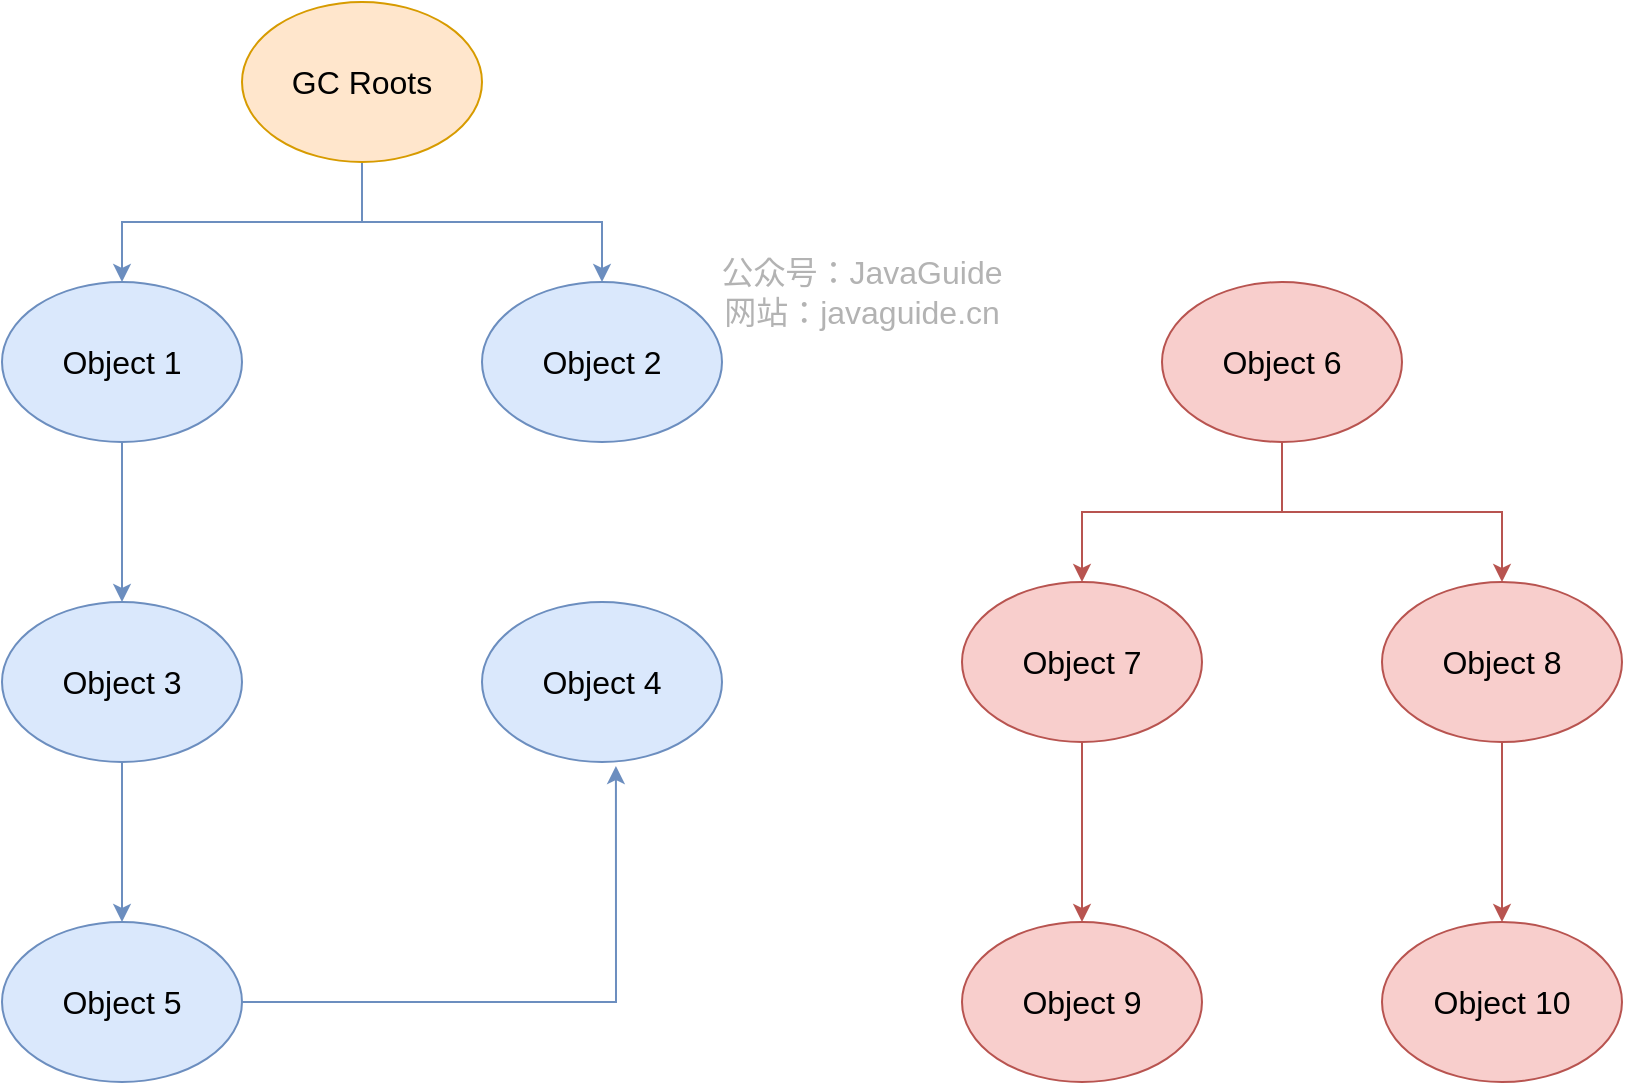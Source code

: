 <mxfile version="13.4.5" type="device"><diagram id="_ucA3QbZEiLBh5pHRP8F" name="Page-1"><mxGraphModel dx="922" dy="831" grid="1" gridSize="10" guides="1" tooltips="1" connect="1" arrows="1" fold="1" page="1" pageScale="1" pageWidth="827" pageHeight="1169" math="0" shadow="0"><root><mxCell id="0"/><mxCell id="1" parent="0"/><mxCell id="XmB_iRhVbJTz12usiJVx-24" style="edgeStyle=orthogonalEdgeStyle;rounded=0;sketch=0;orthogonalLoop=1;jettySize=auto;html=1;strokeWidth=1;strokeColor=#6c8ebf;fillColor=#dae8fc;fontSize=16;" parent="1" source="XmB_iRhVbJTz12usiJVx-1" target="XmB_iRhVbJTz12usiJVx-2" edge="1"><mxGeometry relative="1" as="geometry"/></mxCell><mxCell id="XmB_iRhVbJTz12usiJVx-25" style="edgeStyle=orthogonalEdgeStyle;rounded=0;sketch=0;orthogonalLoop=1;jettySize=auto;html=1;strokeWidth=1;strokeColor=#6c8ebf;fillColor=#dae8fc;fontSize=16;" parent="1" source="XmB_iRhVbJTz12usiJVx-1" target="XmB_iRhVbJTz12usiJVx-3" edge="1"><mxGeometry relative="1" as="geometry"/></mxCell><mxCell id="XmB_iRhVbJTz12usiJVx-1" value="GC Roots" style="ellipse;whiteSpace=wrap;html=1;fontSize=16;fillColor=#ffe6cc;strokeColor=#d79b00;sketch=0;" parent="1" vertex="1"><mxGeometry x="160" y="190" width="120" height="80" as="geometry"/></mxCell><mxCell id="XmB_iRhVbJTz12usiJVx-26" style="edgeStyle=orthogonalEdgeStyle;rounded=0;sketch=0;orthogonalLoop=1;jettySize=auto;html=1;strokeWidth=1;strokeColor=#6c8ebf;fillColor=#dae8fc;fontSize=16;" parent="1" source="XmB_iRhVbJTz12usiJVx-2" target="XmB_iRhVbJTz12usiJVx-4" edge="1"><mxGeometry relative="1" as="geometry"/></mxCell><mxCell id="XmB_iRhVbJTz12usiJVx-2" value="Object 1" style="ellipse;whiteSpace=wrap;html=1;fontSize=16;fillColor=#dae8fc;strokeColor=#6c8ebf;sketch=0;" parent="1" vertex="1"><mxGeometry x="40" y="330" width="120" height="80" as="geometry"/></mxCell><mxCell id="XmB_iRhVbJTz12usiJVx-3" value="Object 2" style="ellipse;whiteSpace=wrap;html=1;fontSize=16;fillColor=#dae8fc;strokeColor=#6c8ebf;sketch=0;" parent="1" vertex="1"><mxGeometry x="280" y="330" width="120" height="80" as="geometry"/></mxCell><mxCell id="XmB_iRhVbJTz12usiJVx-27" style="edgeStyle=orthogonalEdgeStyle;rounded=0;sketch=0;orthogonalLoop=1;jettySize=auto;html=1;strokeWidth=1;strokeColor=#6c8ebf;fillColor=#dae8fc;fontSize=16;" parent="1" source="XmB_iRhVbJTz12usiJVx-4" target="XmB_iRhVbJTz12usiJVx-6" edge="1"><mxGeometry relative="1" as="geometry"/></mxCell><mxCell id="XmB_iRhVbJTz12usiJVx-4" value="Object 3" style="ellipse;whiteSpace=wrap;html=1;fontSize=16;fillColor=#dae8fc;strokeColor=#6c8ebf;sketch=0;" parent="1" vertex="1"><mxGeometry x="40" y="490" width="120" height="80" as="geometry"/></mxCell><mxCell id="XmB_iRhVbJTz12usiJVx-5" value="Object 4" style="ellipse;whiteSpace=wrap;html=1;fontSize=16;fillColor=#dae8fc;strokeColor=#6c8ebf;sketch=0;" parent="1" vertex="1"><mxGeometry x="280" y="490" width="120" height="80" as="geometry"/></mxCell><mxCell id="XmB_iRhVbJTz12usiJVx-28" style="edgeStyle=orthogonalEdgeStyle;rounded=0;sketch=0;orthogonalLoop=1;jettySize=auto;html=1;exitX=1;exitY=0.5;exitDx=0;exitDy=0;entryX=0.558;entryY=1.025;entryDx=0;entryDy=0;entryPerimeter=0;strokeWidth=1;strokeColor=#6c8ebf;fillColor=#dae8fc;fontSize=16;" parent="1" source="XmB_iRhVbJTz12usiJVx-6" target="XmB_iRhVbJTz12usiJVx-5" edge="1"><mxGeometry relative="1" as="geometry"/></mxCell><mxCell id="XmB_iRhVbJTz12usiJVx-6" value="Object 5" style="ellipse;whiteSpace=wrap;html=1;fontSize=16;fillColor=#dae8fc;strokeColor=#6c8ebf;sketch=0;" parent="1" vertex="1"><mxGeometry x="40" y="650" width="120" height="80" as="geometry"/></mxCell><mxCell id="XmB_iRhVbJTz12usiJVx-31" style="edgeStyle=orthogonalEdgeStyle;rounded=0;sketch=0;orthogonalLoop=1;jettySize=auto;html=1;strokeColor=#b85450;strokeWidth=1;fillColor=#f8cecc;fontSize=16;" parent="1" source="XmB_iRhVbJTz12usiJVx-13" target="XmB_iRhVbJTz12usiJVx-17" edge="1"><mxGeometry relative="1" as="geometry"/></mxCell><mxCell id="XmB_iRhVbJTz12usiJVx-33" style="edgeStyle=orthogonalEdgeStyle;rounded=0;sketch=0;orthogonalLoop=1;jettySize=auto;html=1;strokeColor=#b85450;strokeWidth=1;fillColor=#f8cecc;fontSize=16;" parent="1" source="XmB_iRhVbJTz12usiJVx-13" target="XmB_iRhVbJTz12usiJVx-15" edge="1"><mxGeometry relative="1" as="geometry"/></mxCell><mxCell id="XmB_iRhVbJTz12usiJVx-13" value="Object 6" style="ellipse;whiteSpace=wrap;html=1;fontSize=16;fillColor=#f8cecc;strokeColor=#b85450;sketch=0;" parent="1" vertex="1"><mxGeometry x="620" y="330" width="120" height="80" as="geometry"/></mxCell><mxCell id="XmB_iRhVbJTz12usiJVx-34" style="edgeStyle=orthogonalEdgeStyle;rounded=0;sketch=0;orthogonalLoop=1;jettySize=auto;html=1;entryX=0.5;entryY=0;entryDx=0;entryDy=0;strokeColor=#b85450;strokeWidth=1;fillColor=#f8cecc;fontSize=16;" parent="1" source="XmB_iRhVbJTz12usiJVx-15" target="XmB_iRhVbJTz12usiJVx-18" edge="1"><mxGeometry relative="1" as="geometry"/></mxCell><mxCell id="XmB_iRhVbJTz12usiJVx-15" value="Object 8" style="ellipse;whiteSpace=wrap;html=1;fontSize=16;fillColor=#f8cecc;strokeColor=#b85450;sketch=0;" parent="1" vertex="1"><mxGeometry x="730" y="480" width="120" height="80" as="geometry"/></mxCell><mxCell id="XmB_iRhVbJTz12usiJVx-32" style="edgeStyle=orthogonalEdgeStyle;rounded=0;sketch=0;orthogonalLoop=1;jettySize=auto;html=1;entryX=0.5;entryY=0;entryDx=0;entryDy=0;strokeColor=#b85450;strokeWidth=1;fillColor=#f8cecc;fontSize=16;" parent="1" source="XmB_iRhVbJTz12usiJVx-17" target="XmB_iRhVbJTz12usiJVx-19" edge="1"><mxGeometry relative="1" as="geometry"/></mxCell><mxCell id="XmB_iRhVbJTz12usiJVx-17" value="Object 7" style="ellipse;whiteSpace=wrap;html=1;fontSize=16;fillColor=#f8cecc;strokeColor=#b85450;sketch=0;" parent="1" vertex="1"><mxGeometry x="520" y="480" width="120" height="80" as="geometry"/></mxCell><mxCell id="XmB_iRhVbJTz12usiJVx-18" value="Object 10" style="ellipse;whiteSpace=wrap;html=1;fontSize=16;fillColor=#f8cecc;strokeColor=#b85450;sketch=0;" parent="1" vertex="1"><mxGeometry x="730" y="650" width="120" height="80" as="geometry"/></mxCell><mxCell id="XmB_iRhVbJTz12usiJVx-19" value="Object 9" style="ellipse;whiteSpace=wrap;html=1;fontSize=16;fillColor=#f8cecc;strokeColor=#b85450;sketch=0;" parent="1" vertex="1"><mxGeometry x="520" y="650" width="120" height="80" as="geometry"/></mxCell><mxCell id="QHjrjYj5KU3Wr3kjJSjp-1" value="公众号：JavaGuide&lt;br style=&quot;font-size: 16px;&quot;&gt;网站：javaguide.cn" style="text;html=1;strokeColor=none;fillColor=none;align=center;verticalAlign=middle;whiteSpace=wrap;rounded=0;labelBackgroundColor=none;fontSize=16;fontColor=#B3B3B3;rotation=0;sketch=0;" vertex="1" parent="1"><mxGeometry x="380" y="330" width="180" height="10" as="geometry"/></mxCell></root></mxGraphModel></diagram></mxfile>